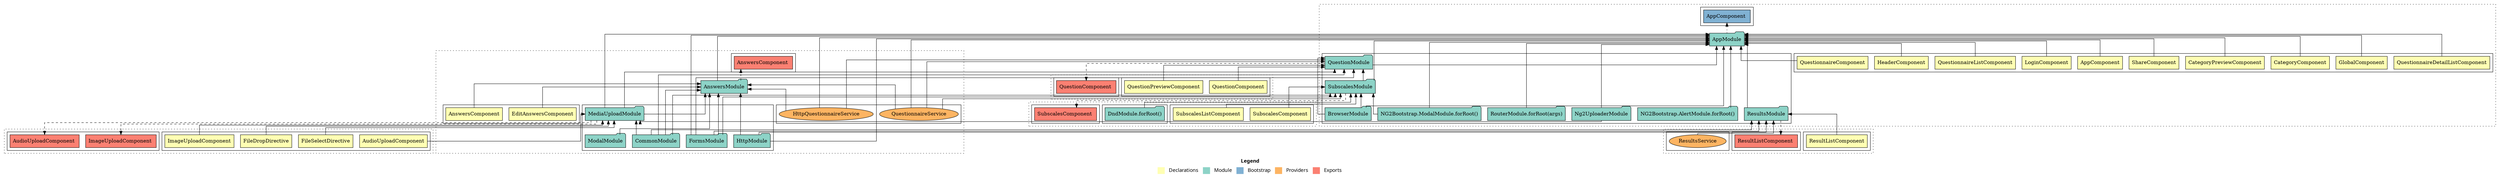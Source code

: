 digraph dependencies { node [shape="rect", style="filled", colorscheme=set312]; ranksep=0.4; compound=false; remincross=true; splines=true; splines=ortho; rankdir=LR; rankdir=TB; rankdir=BT; label=<<table BORDER="0"> <tr> <td colspan="5" align="center"><b>Legend</b></td> </tr> <tr> <td> <table BORDER="0"> <tr> <td bgcolor="#ffffb3" width="20"></td> <td>  Declarations</td> </tr> </table> </td> <td> <table BORDER="0"> <tr> <td bgcolor="#8dd3c7" width="20"></td> <td>  Module</td> </tr> </table> </td> <td> <table BORDER="0"> <tr> <td bgcolor="#80b1d3" width="20"></td> <td>  Bootstrap</td> </tr> </table> </td> <td> <table BORDER="0"> <tr> <td bgcolor="#fdb462" width="20"></td> <td>  Providers</td> </tr> </table> </td> <td> <table BORDER="0"> <tr> <td bgcolor="#fb8072" width="20"></td> <td>  Exports</td> </tr> </table> </td> </tr></table>>; ratio=compress; fontname="sans-serif";  subgraph "cluster_AnswersModule" { label=""; style="dotted";node [shape="folder", fillcolor=1]; subgraph cluster_AnswersModule_declarations { style="solid";node [style="filled", shape="rect"]; node [fillcolor=2]; "AnswersComponent"; node [fillcolor=2]; "EditAnswersComponent"; }  "AnswersComponent" -> "AnswersModule" [style="solid", lhead="cluster_AnswersModule" ltail="cluster_AnswersModule_declarations"]; subgraph "cluster_AnswersModule_AnswersComponent_providers" { style="solid";  }  "EditAnswersComponent" -> "AnswersModule" [style="solid", lhead="cluster_AnswersModule" ltail="cluster_AnswersModule_declarations"]; subgraph "cluster_AnswersModule_EditAnswersComponent_providers" { style="solid";  }    subgraph cluster_AnswersModule_imports { style="solid"; node [style="filled", fillcolor=1, shape="rect"];    "CommonModule" [label="CommonModule", shape="folder"];    "ModalModule" [label="ModalModule", shape="folder"];    "HttpModule" [label="HttpModule", shape="folder"];    "FormsModule" [label="FormsModule", shape="folder"];    "MediaUploadModule" [label="MediaUploadModule", shape="folder"];   }    "CommonModule" -> "AnswersModule" [lhead="cluster_AnswersModule", ltail="cluster_AnswersModule_imports"];    "ModalModule" -> "AnswersModule" [lhead="cluster_AnswersModule", ltail="cluster_AnswersModule_imports"];    "HttpModule" -> "AnswersModule" [lhead="cluster_AnswersModule", ltail="cluster_AnswersModule_imports"];    "FormsModule" -> "AnswersModule" [lhead="cluster_AnswersModule", ltail="cluster_AnswersModule_imports"];    "MediaUploadModule" -> "AnswersModule" [lhead="cluster_AnswersModule", ltail="cluster_AnswersModule_imports"];     subgraph cluster_AnswersModule_exports { style="solid";node [style="filled", fillcolor=4, shape="rect"];"AnswersComponent " [label="AnswersComponent ", shape="rect"]}  "AnswersModule" -> "AnswersComponent " [style="dashed", ltail="cluster_AnswersModule" lhead="cluster_AnswersModule_exports"];    subgraph cluster_AnswersModule_bootstrap { style="solid"; node [style="filled", fillcolor=5, shape="rect"];  }    subgraph cluster_AnswersModule_providers { style="solid"; node [style="filled", fillcolor=6, shape="rect"];    "QuestionnaireService" [label="QuestionnaireService", shape="oval"];    "HttpQuestionnaireService" [label="HttpQuestionnaireService", shape="oval"];   }    "QuestionnaireService" -> "AnswersModule" [lhead="cluster_AnswersModule", ltail="cluster_AnswersModule_providers"];    "HttpQuestionnaireService" -> "AnswersModule" [lhead="cluster_AnswersModule", ltail="cluster_AnswersModule_providers"];     }  subgraph "cluster_AppModule" { label=""; style="dotted";node [shape="folder", fillcolor=1]; subgraph cluster_AppModule_declarations { style="solid";node [style="filled", shape="rect"]; node [fillcolor=2]; "AppComponent"; node [fillcolor=2]; "LoginComponent"; node [fillcolor=2]; "QuestionnaireListComponent"; node [fillcolor=2]; "HeaderComponent"; node [fillcolor=2]; "QuestionnaireComponent"; node [fillcolor=2]; "QuestionnaireDetailListComponent"; node [fillcolor=2]; "GlobalComponent"; node [fillcolor=2]; "CategoryComponent"; node [fillcolor=2]; "CategoryPreviewComponent"; node [fillcolor=2]; "ShareComponent"; }  "AppComponent" -> "AppModule" [style="solid", lhead="cluster_AppModule" ltail="cluster_AppModule_declarations"]; subgraph "cluster_AppModule_AppComponent_providers" { style="solid";  }  "LoginComponent" -> "AppModule" [style="solid", lhead="cluster_AppModule" ltail="cluster_AppModule_declarations"]; subgraph "cluster_AppModule_LoginComponent_providers" { style="solid";  }  "QuestionnaireListComponent" -> "AppModule" [style="solid", lhead="cluster_AppModule" ltail="cluster_AppModule_declarations"]; subgraph "cluster_AppModule_QuestionnaireListComponent_providers" { style="solid";  }  "HeaderComponent" -> "AppModule" [style="solid", lhead="cluster_AppModule" ltail="cluster_AppModule_declarations"]; subgraph "cluster_AppModule_HeaderComponent_providers" { style="solid";  }  "QuestionnaireComponent" -> "AppModule" [style="solid", lhead="cluster_AppModule" ltail="cluster_AppModule_declarations"]; subgraph "cluster_AppModule_QuestionnaireComponent_providers" { style="solid";  }  "QuestionnaireDetailListComponent" -> "AppModule" [style="solid", lhead="cluster_AppModule" ltail="cluster_AppModule_declarations"]; subgraph "cluster_AppModule_QuestionnaireDetailListComponent_providers" { style="solid";  }  "GlobalComponent" -> "AppModule" [style="solid", lhead="cluster_AppModule" ltail="cluster_AppModule_declarations"]; subgraph "cluster_AppModule_GlobalComponent_providers" { style="solid";  }  "CategoryComponent" -> "AppModule" [style="solid", lhead="cluster_AppModule" ltail="cluster_AppModule_declarations"]; subgraph "cluster_AppModule_CategoryComponent_providers" { style="solid";  }  "CategoryPreviewComponent" -> "AppModule" [style="solid", lhead="cluster_AppModule" ltail="cluster_AppModule_declarations"]; subgraph "cluster_AppModule_CategoryPreviewComponent_providers" { style="solid";  }  "ShareComponent" -> "AppModule" [style="solid", lhead="cluster_AppModule" ltail="cluster_AppModule_declarations"]; subgraph "cluster_AppModule_ShareComponent_providers" { style="solid";  }    subgraph cluster_AppModule_imports { style="solid"; node [style="filled", fillcolor=1, shape="rect"];    "BrowserModule" [label="BrowserModule", shape="folder"];    "FormsModule" [label="FormsModule", shape="folder"];    "HttpModule" [label="HttpModule", shape="folder"];    "RouterModule.forRoot(args)" [label="RouterModule.forRoot(args)", shape="folder"];    "Ng2UploaderModule" [label="Ng2UploaderModule", shape="folder"];    "NG2Bootstrap.AlertModule.forRoot()" [label="NG2Bootstrap.AlertModule.forRoot()", shape="folder"];    "NG2Bootstrap.ModalModule.forRoot()" [label="NG2Bootstrap.ModalModule.forRoot()", shape="folder"];    "AnswersModule" [label="AnswersModule", shape="folder"];    "MediaUploadModule" [label="MediaUploadModule", shape="folder"];    "ResultsModule" [label="ResultsModule", shape="folder"];    "QuestionModule" [label="QuestionModule", shape="folder"];    "SubscalesModule" [label="SubscalesModule", shape="folder"];   }    "BrowserModule" -> "AppModule" [lhead="cluster_AppModule", ltail="cluster_AppModule_imports"];    "FormsModule" -> "AppModule" [lhead="cluster_AppModule", ltail="cluster_AppModule_imports"];    "HttpModule" -> "AppModule" [lhead="cluster_AppModule", ltail="cluster_AppModule_imports"];    "RouterModule.forRoot(args)" -> "AppModule" [lhead="cluster_AppModule", ltail="cluster_AppModule_imports"];    "Ng2UploaderModule" -> "AppModule" [lhead="cluster_AppModule", ltail="cluster_AppModule_imports"];    "NG2Bootstrap.AlertModule.forRoot()" -> "AppModule" [lhead="cluster_AppModule", ltail="cluster_AppModule_imports"];    "NG2Bootstrap.ModalModule.forRoot()" -> "AppModule" [lhead="cluster_AppModule", ltail="cluster_AppModule_imports"];    "AnswersModule" -> "AppModule" [lhead="cluster_AppModule", ltail="cluster_AppModule_imports"];    "MediaUploadModule" -> "AppModule" [lhead="cluster_AppModule", ltail="cluster_AppModule_imports"];    "ResultsModule" -> "AppModule" [lhead="cluster_AppModule", ltail="cluster_AppModule_imports"];    "QuestionModule" -> "AppModule" [lhead="cluster_AppModule", ltail="cluster_AppModule_imports"];    "SubscalesModule" -> "AppModule" [lhead="cluster_AppModule", ltail="cluster_AppModule_imports"];     subgraph cluster_AppModule_exports { style="solid";node [style="filled", fillcolor=4, shape="rect"];}    subgraph cluster_AppModule_bootstrap { style="solid"; node [style="filled", fillcolor=5, shape="rect"];  "AppComponent " [label="AppComponent ", shape="rect"]  }  "AppModule" -> "AppComponent " [style="dotted", lhead="cluster_AppModule_bootstrap" ltail="cluster_AppModule"];    subgraph cluster_AppModule_providers { style="solid"; node [style="filled", fillcolor=6, shape="rect"];    "HttpQuestionnaireService" [label="HttpQuestionnaireService", shape="oval"];    "QuestionnaireService" [label="QuestionnaireService", shape="oval"];   }    "HttpQuestionnaireService" -> "AppModule" [lhead="cluster_AppModule", ltail="cluster_AppModule_providers"];    "QuestionnaireService" -> "AppModule" [lhead="cluster_AppModule", ltail="cluster_AppModule_providers"];     }  subgraph "cluster_MediaUploadModule" { label=""; style="dotted";node [shape="folder", fillcolor=1]; subgraph cluster_MediaUploadModule_declarations { style="solid";node [style="filled", shape="rect"]; node [fillcolor=2]; "ImageUploadComponent"; node [fillcolor=2]; "AudioUploadComponent"; node [fillcolor=2]; "FileSelectDirective"; node [fillcolor=2]; "FileDropDirective"; }  "ImageUploadComponent" -> "MediaUploadModule" [style="solid", lhead="cluster_MediaUploadModule" ltail="cluster_MediaUploadModule_declarations"]; subgraph "cluster_MediaUploadModule_ImageUploadComponent_providers" { style="solid";  }  "AudioUploadComponent" -> "MediaUploadModule" [style="solid", lhead="cluster_MediaUploadModule" ltail="cluster_MediaUploadModule_declarations"]; subgraph "cluster_MediaUploadModule_AudioUploadComponent_providers" { style="solid";  }  "FileSelectDirective" -> "MediaUploadModule" [style="solid", lhead="cluster_MediaUploadModule" ltail="cluster_MediaUploadModule_declarations"]; subgraph "cluster_MediaUploadModule_FileSelectDirective_providers" { style="solid";  }  "FileDropDirective" -> "MediaUploadModule" [style="solid", lhead="cluster_MediaUploadModule" ltail="cluster_MediaUploadModule_declarations"]; subgraph "cluster_MediaUploadModule_FileDropDirective_providers" { style="solid";  }    subgraph cluster_MediaUploadModule_imports { style="solid"; node [style="filled", fillcolor=1, shape="rect"];    "CommonModule" [label="CommonModule", shape="folder"];    "Ng2UploaderModule" [label="Ng2UploaderModule", shape="folder"];   }    "CommonModule" -> "MediaUploadModule" [lhead="cluster_MediaUploadModule", ltail="cluster_MediaUploadModule_imports"];    "Ng2UploaderModule" -> "MediaUploadModule" [lhead="cluster_MediaUploadModule", ltail="cluster_MediaUploadModule_imports"];     subgraph cluster_MediaUploadModule_exports { style="solid";node [style="filled", fillcolor=4, shape="rect"];"AudioUploadComponent " [label="AudioUploadComponent ", shape="rect"]"ImageUploadComponent " [label="ImageUploadComponent ", shape="rect"]}  "MediaUploadModule" -> "AudioUploadComponent " [style="dashed", ltail="cluster_MediaUploadModule" lhead="cluster_MediaUploadModule_exports"];  "MediaUploadModule" -> "ImageUploadComponent " [style="dashed", ltail="cluster_MediaUploadModule" lhead="cluster_MediaUploadModule_exports"];    subgraph cluster_MediaUploadModule_bootstrap { style="solid"; node [style="filled", fillcolor=5, shape="rect"];  }    subgraph cluster_MediaUploadModule_providers { style="solid"; node [style="filled", fillcolor=6, shape="rect"];   }     }  subgraph "cluster_QuestionModule" { label=""; style="dotted";node [shape="folder", fillcolor=1]; subgraph cluster_QuestionModule_declarations { style="solid";node [style="filled", shape="rect"]; node [fillcolor=2]; "QuestionComponent"; node [fillcolor=2]; "QuestionPreviewComponent"; }  "QuestionComponent" -> "QuestionModule" [style="solid", lhead="cluster_QuestionModule" ltail="cluster_QuestionModule_declarations"]; subgraph "cluster_QuestionModule_QuestionComponent_providers" { style="solid";  }  "QuestionPreviewComponent" -> "QuestionModule" [style="solid", lhead="cluster_QuestionModule" ltail="cluster_QuestionModule_declarations"]; subgraph "cluster_QuestionModule_QuestionPreviewComponent_providers" { style="solid";  }    subgraph cluster_QuestionModule_imports { style="solid"; node [style="filled", fillcolor=1, shape="rect"];    "CommonModule" [label="CommonModule", shape="folder"];    "MediaUploadModule" [label="MediaUploadModule", shape="folder"];    "BrowserModule" [label="BrowserModule", shape="folder"];    "FormsModule" [label="FormsModule", shape="folder"];    "SubscalesModule" [label="SubscalesModule", shape="folder"];   }    "CommonModule" -> "QuestionModule" [lhead="cluster_QuestionModule", ltail="cluster_QuestionModule_imports"];    "MediaUploadModule" -> "QuestionModule" [lhead="cluster_QuestionModule", ltail="cluster_QuestionModule_imports"];    "BrowserModule" -> "QuestionModule" [lhead="cluster_QuestionModule", ltail="cluster_QuestionModule_imports"];    "FormsModule" -> "QuestionModule" [lhead="cluster_QuestionModule", ltail="cluster_QuestionModule_imports"];    "SubscalesModule" -> "QuestionModule" [lhead="cluster_QuestionModule", ltail="cluster_QuestionModule_imports"];     subgraph cluster_QuestionModule_exports { style="solid";node [style="filled", fillcolor=4, shape="rect"];"QuestionComponent " [label="QuestionComponent ", shape="rect"]}  "QuestionModule" -> "QuestionComponent " [style="dashed", ltail="cluster_QuestionModule" lhead="cluster_QuestionModule_exports"];    subgraph cluster_QuestionModule_bootstrap { style="solid"; node [style="filled", fillcolor=5, shape="rect"];  }    subgraph cluster_QuestionModule_providers { style="solid"; node [style="filled", fillcolor=6, shape="rect"];    "QuestionnaireService" [label="QuestionnaireService", shape="oval"];    "HttpQuestionnaireService" [label="HttpQuestionnaireService", shape="oval"];   }    "QuestionnaireService" -> "QuestionModule" [lhead="cluster_QuestionModule", ltail="cluster_QuestionModule_providers"];    "HttpQuestionnaireService" -> "QuestionModule" [lhead="cluster_QuestionModule", ltail="cluster_QuestionModule_providers"];     }  subgraph "cluster_ResultsModule" { label=""; style="dotted";node [shape="folder", fillcolor=1]; subgraph cluster_ResultsModule_declarations { style="solid";node [style="filled", shape="rect"]; node [fillcolor=2]; "ResultListComponent"; }  "ResultListComponent" -> "ResultsModule" [style="solid", lhead="cluster_ResultsModule" ltail="cluster_ResultsModule_declarations"]; subgraph "cluster_ResultsModule_ResultListComponent_providers" { style="solid";  }    subgraph cluster_ResultsModule_imports { style="solid"; node [style="filled", fillcolor=1, shape="rect"];    "CommonModule" [label="CommonModule", shape="folder"];    "FormsModule" [label="FormsModule", shape="folder"];    "HttpModule" [label="HttpModule", shape="folder"];   }    "CommonModule" -> "ResultsModule" [lhead="cluster_ResultsModule", ltail="cluster_ResultsModule_imports"];    "FormsModule" -> "ResultsModule" [lhead="cluster_ResultsModule", ltail="cluster_ResultsModule_imports"];    "HttpModule" -> "ResultsModule" [lhead="cluster_ResultsModule", ltail="cluster_ResultsModule_imports"];     subgraph cluster_ResultsModule_exports { style="solid";node [style="filled", fillcolor=4, shape="rect"];"ResultListComponent " [label="ResultListComponent ", shape="rect"]}  "ResultsModule" -> "ResultListComponent " [style="dashed", ltail="cluster_ResultsModule" lhead="cluster_ResultsModule_exports"];    subgraph cluster_ResultsModule_bootstrap { style="solid"; node [style="filled", fillcolor=5, shape="rect"];  }    subgraph cluster_ResultsModule_providers { style="solid"; node [style="filled", fillcolor=6, shape="rect"];    "ResultsService" [label="ResultsService", shape="oval"];   }    "ResultsService" -> "ResultsModule" [lhead="cluster_ResultsModule", ltail="cluster_ResultsModule_providers"];     }  subgraph "cluster_SubscalesModule" { label=""; style="dotted";node [shape="folder", fillcolor=1]; subgraph cluster_SubscalesModule_declarations { style="solid";node [style="filled", shape="rect"]; node [fillcolor=2]; "SubscalesListComponent"; node [fillcolor=2]; "SubscalesComponent"; }  "SubscalesListComponent" -> "SubscalesModule" [style="solid", lhead="cluster_SubscalesModule" ltail="cluster_SubscalesModule_declarations"]; subgraph "cluster_SubscalesModule_SubscalesListComponent_providers" { style="solid";  }  "SubscalesComponent" -> "SubscalesModule" [style="solid", lhead="cluster_SubscalesModule" ltail="cluster_SubscalesModule_declarations"]; subgraph "cluster_SubscalesModule_SubscalesComponent_providers" { style="solid";  }    subgraph cluster_SubscalesModule_imports { style="solid"; node [style="filled", fillcolor=1, shape="rect"];    "CommonModule" [label="CommonModule", shape="folder"];    "FormsModule" [label="FormsModule", shape="folder"];    "BrowserModule" [label="BrowserModule", shape="folder"];    "DndModule.forRoot()" [label="DndModule.forRoot()", shape="folder"];    "NG2Bootstrap.ModalModule.forRoot()" [label="NG2Bootstrap.ModalModule.forRoot()", shape="folder"];   }    "CommonModule" -> "SubscalesModule" [lhead="cluster_SubscalesModule", ltail="cluster_SubscalesModule_imports"];    "FormsModule" -> "SubscalesModule" [lhead="cluster_SubscalesModule", ltail="cluster_SubscalesModule_imports"];    "BrowserModule" -> "SubscalesModule" [lhead="cluster_SubscalesModule", ltail="cluster_SubscalesModule_imports"];    "DndModule.forRoot()" -> "SubscalesModule" [lhead="cluster_SubscalesModule", ltail="cluster_SubscalesModule_imports"];    "NG2Bootstrap.ModalModule.forRoot()" -> "SubscalesModule" [lhead="cluster_SubscalesModule", ltail="cluster_SubscalesModule_imports"];     subgraph cluster_SubscalesModule_exports { style="solid";node [style="filled", fillcolor=4, shape="rect"];"SubscalesComponent " [label="SubscalesComponent ", shape="rect"]}  "SubscalesModule" -> "SubscalesComponent " [style="dashed", ltail="cluster_SubscalesModule" lhead="cluster_SubscalesModule_exports"];    subgraph cluster_SubscalesModule_bootstrap { style="solid"; node [style="filled", fillcolor=5, shape="rect"];  }    subgraph cluster_SubscalesModule_providers { style="solid"; node [style="filled", fillcolor=6, shape="rect"];    "QuestionnaireService" [label="QuestionnaireService", shape="oval"];   }    "QuestionnaireService" -> "SubscalesModule" [lhead="cluster_SubscalesModule", ltail="cluster_SubscalesModule_providers"];     }  }